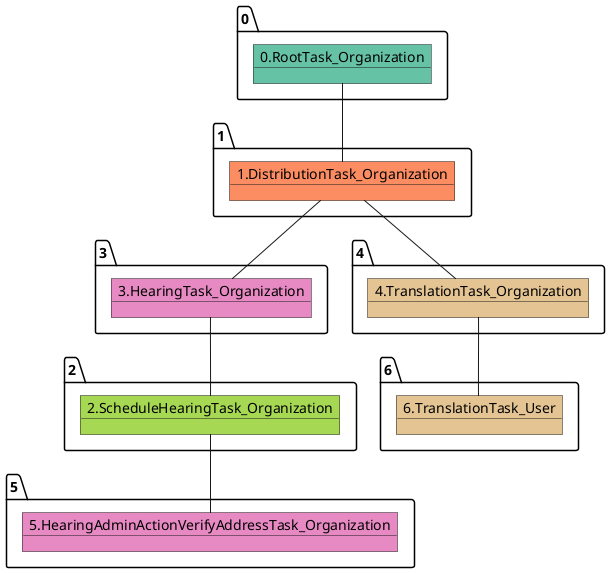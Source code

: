 @startuml
object 0.RootTask_Organization #66c2a5
object 1.DistributionTask_Organization #fc8d62
object 2.ScheduleHearingTask_Organization #a6d854
object 3.HearingTask_Organization #e78ac3
object 4.TranslationTask_Organization #e5c494
object 5.HearingAdminActionVerifyAddressTask_Organization #e78ac3
object 6.TranslationTask_User #e5c494
0.RootTask_Organization -- 1.DistributionTask_Organization
3.HearingTask_Organization -- 2.ScheduleHearingTask_Organization
1.DistributionTask_Organization -- 3.HearingTask_Organization
1.DistributionTask_Organization -- 4.TranslationTask_Organization
2.ScheduleHearingTask_Organization -- 5.HearingAdminActionVerifyAddressTask_Organization
4.TranslationTask_Organization -- 6.TranslationTask_User
@enduml
